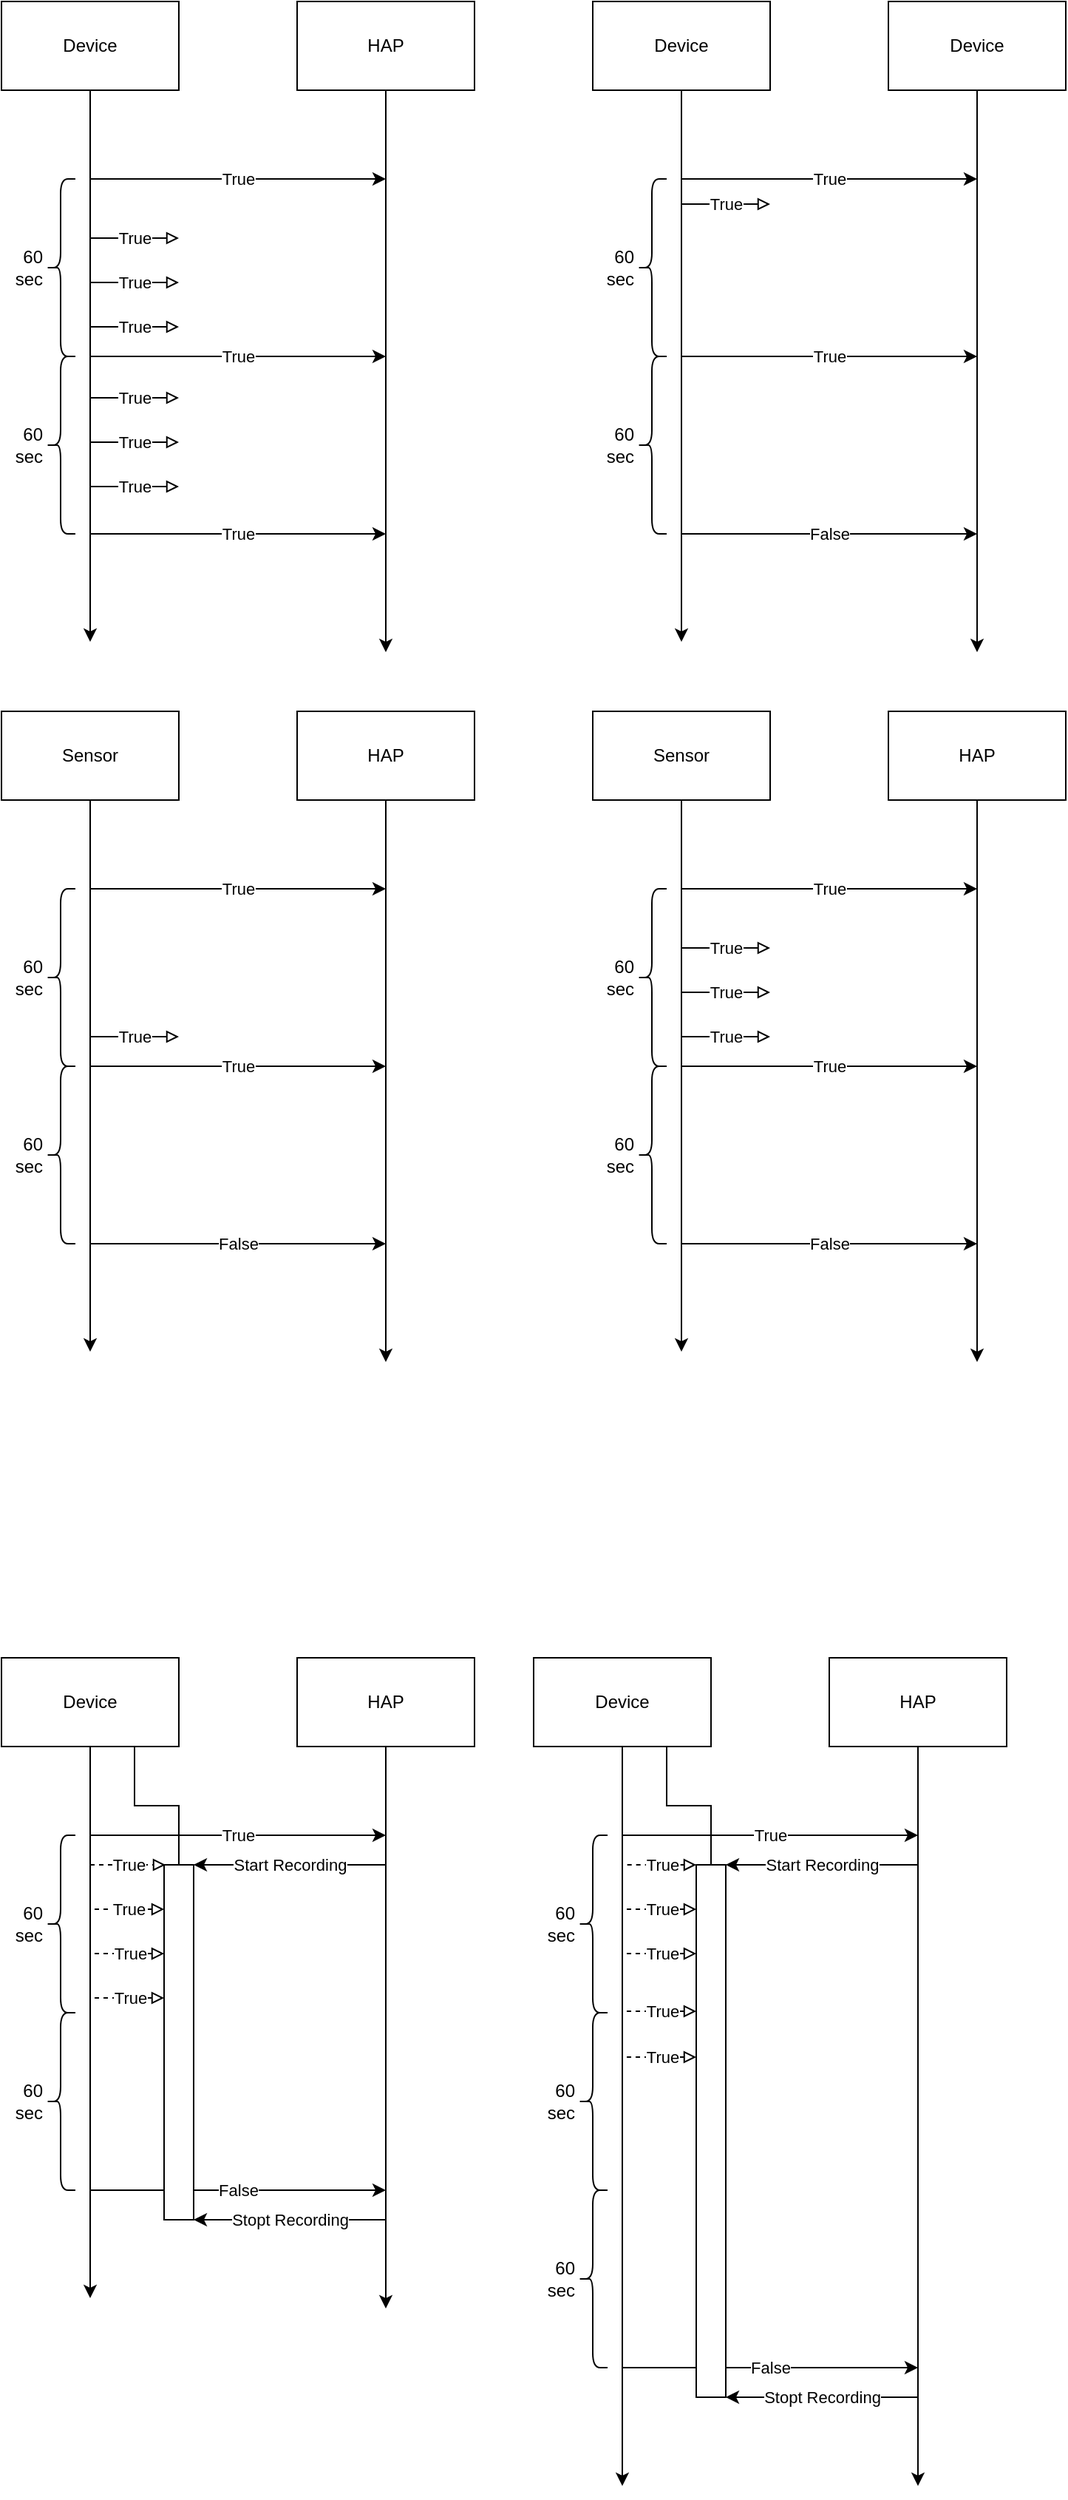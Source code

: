 <mxfile version="27.0.6">
  <diagram name="페이지-1" id="snakraEbUamg-9bQZh6m">
    <mxGraphModel dx="2066" dy="1111" grid="1" gridSize="10" guides="1" tooltips="1" connect="1" arrows="1" fold="1" page="1" pageScale="1" pageWidth="827" pageHeight="1169" math="0" shadow="0">
      <root>
        <mxCell id="0" />
        <mxCell id="1" parent="0" />
        <mxCell id="x9wjb2KHrmEYlh3jh8Zj-3" style="edgeStyle=orthogonalEdgeStyle;rounded=0;orthogonalLoop=1;jettySize=auto;html=1;exitX=0.5;exitY=1;exitDx=0;exitDy=0;" parent="1" source="x9wjb2KHrmEYlh3jh8Zj-1" edge="1">
          <mxGeometry relative="1" as="geometry">
            <mxPoint x="140" y="513" as="targetPoint" />
          </mxGeometry>
        </mxCell>
        <mxCell id="x9wjb2KHrmEYlh3jh8Zj-1" value="Device" style="rounded=0;whiteSpace=wrap;html=1;" parent="1" vertex="1">
          <mxGeometry x="80" y="80" width="120" height="60" as="geometry" />
        </mxCell>
        <mxCell id="x9wjb2KHrmEYlh3jh8Zj-4" style="edgeStyle=orthogonalEdgeStyle;rounded=0;orthogonalLoop=1;jettySize=auto;html=1;exitX=0.5;exitY=1;exitDx=0;exitDy=0;" parent="1" source="x9wjb2KHrmEYlh3jh8Zj-2" edge="1">
          <mxGeometry relative="1" as="geometry">
            <mxPoint x="340" y="520" as="targetPoint" />
          </mxGeometry>
        </mxCell>
        <mxCell id="x9wjb2KHrmEYlh3jh8Zj-2" value="HAP" style="rounded=0;whiteSpace=wrap;html=1;" parent="1" vertex="1">
          <mxGeometry x="280" y="80" width="120" height="60" as="geometry" />
        </mxCell>
        <mxCell id="x9wjb2KHrmEYlh3jh8Zj-6" value="True" style="endArrow=classic;html=1;rounded=0;" parent="1" edge="1">
          <mxGeometry width="50" height="50" relative="1" as="geometry">
            <mxPoint x="140" y="200" as="sourcePoint" />
            <mxPoint x="340" y="200" as="targetPoint" />
          </mxGeometry>
        </mxCell>
        <mxCell id="x9wjb2KHrmEYlh3jh8Zj-7" value="60 sec" style="shape=curlyBracket;whiteSpace=wrap;html=1;rounded=1;labelPosition=left;verticalLabelPosition=middle;align=right;verticalAlign=middle;" parent="1" vertex="1">
          <mxGeometry x="110" y="200" width="20" height="120" as="geometry" />
        </mxCell>
        <mxCell id="x9wjb2KHrmEYlh3jh8Zj-8" value="True" style="endArrow=block;html=1;rounded=0;endFill=0;" parent="1" edge="1">
          <mxGeometry width="50" height="50" relative="1" as="geometry">
            <mxPoint x="140" y="240" as="sourcePoint" />
            <mxPoint x="200" y="240" as="targetPoint" />
          </mxGeometry>
        </mxCell>
        <mxCell id="x9wjb2KHrmEYlh3jh8Zj-9" value="True" style="endArrow=block;html=1;rounded=0;strokeColor=default;align=center;verticalAlign=middle;fontFamily=Helvetica;fontSize=11;fontColor=default;labelBackgroundColor=default;endFill=0;" parent="1" edge="1">
          <mxGeometry width="50" height="50" relative="1" as="geometry">
            <mxPoint x="140" y="270" as="sourcePoint" />
            <mxPoint x="200" y="270" as="targetPoint" />
          </mxGeometry>
        </mxCell>
        <mxCell id="x9wjb2KHrmEYlh3jh8Zj-10" value="True" style="endArrow=block;html=1;rounded=0;strokeColor=default;align=center;verticalAlign=middle;fontFamily=Helvetica;fontSize=11;fontColor=default;labelBackgroundColor=default;endFill=0;" parent="1" edge="1">
          <mxGeometry width="50" height="50" relative="1" as="geometry">
            <mxPoint x="140" y="300" as="sourcePoint" />
            <mxPoint x="200" y="300" as="targetPoint" />
          </mxGeometry>
        </mxCell>
        <mxCell id="x9wjb2KHrmEYlh3jh8Zj-11" value="True" style="endArrow=classic;html=1;rounded=0;" parent="1" edge="1">
          <mxGeometry width="50" height="50" relative="1" as="geometry">
            <mxPoint x="140" y="320" as="sourcePoint" />
            <mxPoint x="340" y="320" as="targetPoint" />
          </mxGeometry>
        </mxCell>
        <mxCell id="x9wjb2KHrmEYlh3jh8Zj-12" value="60 sec" style="shape=curlyBracket;whiteSpace=wrap;html=1;rounded=1;labelPosition=left;verticalLabelPosition=middle;align=right;verticalAlign=middle;" parent="1" vertex="1">
          <mxGeometry x="110" y="320" width="20" height="120" as="geometry" />
        </mxCell>
        <mxCell id="x9wjb2KHrmEYlh3jh8Zj-13" value="True" style="endArrow=block;html=1;rounded=0;strokeColor=default;align=center;verticalAlign=middle;fontFamily=Helvetica;fontSize=11;fontColor=default;labelBackgroundColor=default;endFill=0;" parent="1" edge="1">
          <mxGeometry width="50" height="50" relative="1" as="geometry">
            <mxPoint x="140" y="348" as="sourcePoint" />
            <mxPoint x="200" y="348" as="targetPoint" />
          </mxGeometry>
        </mxCell>
        <mxCell id="x9wjb2KHrmEYlh3jh8Zj-14" value="True" style="endArrow=block;html=1;rounded=0;strokeColor=default;align=center;verticalAlign=middle;fontFamily=Helvetica;fontSize=11;fontColor=default;labelBackgroundColor=default;endFill=0;" parent="1" edge="1">
          <mxGeometry width="50" height="50" relative="1" as="geometry">
            <mxPoint x="140" y="378" as="sourcePoint" />
            <mxPoint x="200" y="378" as="targetPoint" />
          </mxGeometry>
        </mxCell>
        <mxCell id="x9wjb2KHrmEYlh3jh8Zj-15" value="True" style="endArrow=block;html=1;rounded=0;strokeColor=default;align=center;verticalAlign=middle;fontFamily=Helvetica;fontSize=11;fontColor=default;labelBackgroundColor=default;endFill=0;" parent="1" edge="1">
          <mxGeometry width="50" height="50" relative="1" as="geometry">
            <mxPoint x="140" y="408" as="sourcePoint" />
            <mxPoint x="200" y="408" as="targetPoint" />
          </mxGeometry>
        </mxCell>
        <mxCell id="x9wjb2KHrmEYlh3jh8Zj-17" style="edgeStyle=orthogonalEdgeStyle;rounded=0;orthogonalLoop=1;jettySize=auto;html=1;exitX=0.5;exitY=1;exitDx=0;exitDy=0;" parent="1" source="x9wjb2KHrmEYlh3jh8Zj-18" edge="1">
          <mxGeometry relative="1" as="geometry">
            <mxPoint x="140" y="993" as="targetPoint" />
          </mxGeometry>
        </mxCell>
        <mxCell id="x9wjb2KHrmEYlh3jh8Zj-18" value="Sensor" style="rounded=0;whiteSpace=wrap;html=1;" parent="1" vertex="1">
          <mxGeometry x="80" y="560" width="120" height="60" as="geometry" />
        </mxCell>
        <mxCell id="x9wjb2KHrmEYlh3jh8Zj-19" style="edgeStyle=orthogonalEdgeStyle;rounded=0;orthogonalLoop=1;jettySize=auto;html=1;exitX=0.5;exitY=1;exitDx=0;exitDy=0;" parent="1" source="x9wjb2KHrmEYlh3jh8Zj-20" edge="1">
          <mxGeometry relative="1" as="geometry">
            <mxPoint x="340" y="1000" as="targetPoint" />
          </mxGeometry>
        </mxCell>
        <mxCell id="x9wjb2KHrmEYlh3jh8Zj-20" value="HAP" style="rounded=0;whiteSpace=wrap;html=1;" parent="1" vertex="1">
          <mxGeometry x="280" y="560" width="120" height="60" as="geometry" />
        </mxCell>
        <mxCell id="x9wjb2KHrmEYlh3jh8Zj-21" value="True" style="endArrow=classic;html=1;rounded=0;" parent="1" edge="1">
          <mxGeometry width="50" height="50" relative="1" as="geometry">
            <mxPoint x="140" y="680" as="sourcePoint" />
            <mxPoint x="340" y="680" as="targetPoint" />
          </mxGeometry>
        </mxCell>
        <mxCell id="x9wjb2KHrmEYlh3jh8Zj-22" value="60 sec" style="shape=curlyBracket;whiteSpace=wrap;html=1;rounded=1;labelPosition=left;verticalLabelPosition=middle;align=right;verticalAlign=middle;" parent="1" vertex="1">
          <mxGeometry x="110" y="680" width="20" height="120" as="geometry" />
        </mxCell>
        <mxCell id="x9wjb2KHrmEYlh3jh8Zj-25" value="True" style="endArrow=block;html=1;rounded=0;strokeColor=default;align=center;verticalAlign=middle;fontFamily=Helvetica;fontSize=11;fontColor=default;labelBackgroundColor=default;endFill=0;" parent="1" edge="1">
          <mxGeometry width="50" height="50" relative="1" as="geometry">
            <mxPoint x="140" y="780" as="sourcePoint" />
            <mxPoint x="200" y="780" as="targetPoint" />
          </mxGeometry>
        </mxCell>
        <mxCell id="x9wjb2KHrmEYlh3jh8Zj-26" value="True" style="endArrow=classic;html=1;rounded=0;" parent="1" edge="1">
          <mxGeometry width="50" height="50" relative="1" as="geometry">
            <mxPoint x="140" y="800" as="sourcePoint" />
            <mxPoint x="340" y="800" as="targetPoint" />
          </mxGeometry>
        </mxCell>
        <mxCell id="x9wjb2KHrmEYlh3jh8Zj-27" value="60 sec" style="shape=curlyBracket;whiteSpace=wrap;html=1;rounded=1;labelPosition=left;verticalLabelPosition=middle;align=right;verticalAlign=middle;" parent="1" vertex="1">
          <mxGeometry x="110" y="800" width="20" height="120" as="geometry" />
        </mxCell>
        <mxCell id="x9wjb2KHrmEYlh3jh8Zj-31" value="True" style="endArrow=classic;html=1;rounded=0;" parent="1" edge="1">
          <mxGeometry width="50" height="50" relative="1" as="geometry">
            <mxPoint x="140" y="440" as="sourcePoint" />
            <mxPoint x="340" y="440" as="targetPoint" />
          </mxGeometry>
        </mxCell>
        <mxCell id="x9wjb2KHrmEYlh3jh8Zj-32" value="False" style="endArrow=classic;html=1;rounded=0;" parent="1" edge="1">
          <mxGeometry width="50" height="50" relative="1" as="geometry">
            <mxPoint x="140" y="920" as="sourcePoint" />
            <mxPoint x="340" y="920" as="targetPoint" />
          </mxGeometry>
        </mxCell>
        <mxCell id="x9wjb2KHrmEYlh3jh8Zj-33" style="edgeStyle=orthogonalEdgeStyle;rounded=0;orthogonalLoop=1;jettySize=auto;html=1;exitX=0.5;exitY=1;exitDx=0;exitDy=0;" parent="1" source="x9wjb2KHrmEYlh3jh8Zj-34" edge="1">
          <mxGeometry relative="1" as="geometry">
            <mxPoint x="540" y="513" as="targetPoint" />
          </mxGeometry>
        </mxCell>
        <mxCell id="x9wjb2KHrmEYlh3jh8Zj-34" value="Device" style="rounded=0;whiteSpace=wrap;html=1;" parent="1" vertex="1">
          <mxGeometry x="480" y="80" width="120" height="60" as="geometry" />
        </mxCell>
        <mxCell id="x9wjb2KHrmEYlh3jh8Zj-35" style="edgeStyle=orthogonalEdgeStyle;rounded=0;orthogonalLoop=1;jettySize=auto;html=1;exitX=0.5;exitY=1;exitDx=0;exitDy=0;" parent="1" source="x9wjb2KHrmEYlh3jh8Zj-36" edge="1">
          <mxGeometry relative="1" as="geometry">
            <mxPoint x="740" y="520" as="targetPoint" />
          </mxGeometry>
        </mxCell>
        <mxCell id="x9wjb2KHrmEYlh3jh8Zj-36" value="Device" style="rounded=0;whiteSpace=wrap;html=1;" parent="1" vertex="1">
          <mxGeometry x="680" y="80" width="120" height="60" as="geometry" />
        </mxCell>
        <mxCell id="x9wjb2KHrmEYlh3jh8Zj-37" value="True" style="endArrow=classic;html=1;rounded=0;" parent="1" edge="1">
          <mxGeometry width="50" height="50" relative="1" as="geometry">
            <mxPoint x="540" y="200" as="sourcePoint" />
            <mxPoint x="740" y="200" as="targetPoint" />
          </mxGeometry>
        </mxCell>
        <mxCell id="x9wjb2KHrmEYlh3jh8Zj-38" value="60 sec" style="shape=curlyBracket;whiteSpace=wrap;html=1;rounded=1;labelPosition=left;verticalLabelPosition=middle;align=right;verticalAlign=middle;" parent="1" vertex="1">
          <mxGeometry x="510" y="200" width="20" height="120" as="geometry" />
        </mxCell>
        <mxCell id="x9wjb2KHrmEYlh3jh8Zj-39" value="True" style="endArrow=block;html=1;rounded=0;endFill=0;" parent="1" edge="1">
          <mxGeometry width="50" height="50" relative="1" as="geometry">
            <mxPoint x="540" y="217" as="sourcePoint" />
            <mxPoint x="600" y="217" as="targetPoint" />
          </mxGeometry>
        </mxCell>
        <mxCell id="x9wjb2KHrmEYlh3jh8Zj-42" value="True" style="endArrow=classic;html=1;rounded=0;" parent="1" edge="1">
          <mxGeometry width="50" height="50" relative="1" as="geometry">
            <mxPoint x="540" y="320" as="sourcePoint" />
            <mxPoint x="740" y="320" as="targetPoint" />
          </mxGeometry>
        </mxCell>
        <mxCell id="x9wjb2KHrmEYlh3jh8Zj-43" value="60 sec" style="shape=curlyBracket;whiteSpace=wrap;html=1;rounded=1;labelPosition=left;verticalLabelPosition=middle;align=right;verticalAlign=middle;" parent="1" vertex="1">
          <mxGeometry x="510" y="320" width="20" height="120" as="geometry" />
        </mxCell>
        <mxCell id="x9wjb2KHrmEYlh3jh8Zj-47" value="False" style="endArrow=classic;html=1;rounded=0;" parent="1" edge="1">
          <mxGeometry width="50" height="50" relative="1" as="geometry">
            <mxPoint x="540" y="440" as="sourcePoint" />
            <mxPoint x="740" y="440" as="targetPoint" />
          </mxGeometry>
        </mxCell>
        <mxCell id="x9wjb2KHrmEYlh3jh8Zj-48" style="edgeStyle=orthogonalEdgeStyle;rounded=0;orthogonalLoop=1;jettySize=auto;html=1;exitX=0.5;exitY=1;exitDx=0;exitDy=0;" parent="1" source="x9wjb2KHrmEYlh3jh8Zj-49" edge="1">
          <mxGeometry relative="1" as="geometry">
            <mxPoint x="540" y="993" as="targetPoint" />
          </mxGeometry>
        </mxCell>
        <mxCell id="x9wjb2KHrmEYlh3jh8Zj-49" value="Sensor" style="rounded=0;whiteSpace=wrap;html=1;" parent="1" vertex="1">
          <mxGeometry x="480" y="560" width="120" height="60" as="geometry" />
        </mxCell>
        <mxCell id="x9wjb2KHrmEYlh3jh8Zj-50" style="edgeStyle=orthogonalEdgeStyle;rounded=0;orthogonalLoop=1;jettySize=auto;html=1;exitX=0.5;exitY=1;exitDx=0;exitDy=0;" parent="1" source="x9wjb2KHrmEYlh3jh8Zj-51" edge="1">
          <mxGeometry relative="1" as="geometry">
            <mxPoint x="740" y="1000" as="targetPoint" />
          </mxGeometry>
        </mxCell>
        <mxCell id="x9wjb2KHrmEYlh3jh8Zj-51" value="HAP" style="rounded=0;whiteSpace=wrap;html=1;" parent="1" vertex="1">
          <mxGeometry x="680" y="560" width="120" height="60" as="geometry" />
        </mxCell>
        <mxCell id="x9wjb2KHrmEYlh3jh8Zj-52" value="True" style="endArrow=classic;html=1;rounded=0;" parent="1" edge="1">
          <mxGeometry width="50" height="50" relative="1" as="geometry">
            <mxPoint x="540" y="680" as="sourcePoint" />
            <mxPoint x="740" y="680" as="targetPoint" />
          </mxGeometry>
        </mxCell>
        <mxCell id="x9wjb2KHrmEYlh3jh8Zj-53" value="60 sec" style="shape=curlyBracket;whiteSpace=wrap;html=1;rounded=1;labelPosition=left;verticalLabelPosition=middle;align=right;verticalAlign=middle;" parent="1" vertex="1">
          <mxGeometry x="510" y="680" width="20" height="120" as="geometry" />
        </mxCell>
        <mxCell id="x9wjb2KHrmEYlh3jh8Zj-54" value="True" style="endArrow=block;html=1;rounded=0;endFill=0;" parent="1" edge="1">
          <mxGeometry width="50" height="50" relative="1" as="geometry">
            <mxPoint x="540" y="720" as="sourcePoint" />
            <mxPoint x="600" y="720" as="targetPoint" />
          </mxGeometry>
        </mxCell>
        <mxCell id="x9wjb2KHrmEYlh3jh8Zj-55" value="True" style="endArrow=block;html=1;rounded=0;strokeColor=default;align=center;verticalAlign=middle;fontFamily=Helvetica;fontSize=11;fontColor=default;labelBackgroundColor=default;endFill=0;" parent="1" edge="1">
          <mxGeometry width="50" height="50" relative="1" as="geometry">
            <mxPoint x="540" y="750" as="sourcePoint" />
            <mxPoint x="600" y="750" as="targetPoint" />
          </mxGeometry>
        </mxCell>
        <mxCell id="x9wjb2KHrmEYlh3jh8Zj-56" value="True" style="endArrow=block;html=1;rounded=0;strokeColor=default;align=center;verticalAlign=middle;fontFamily=Helvetica;fontSize=11;fontColor=default;labelBackgroundColor=default;endFill=0;" parent="1" edge="1">
          <mxGeometry width="50" height="50" relative="1" as="geometry">
            <mxPoint x="540" y="780" as="sourcePoint" />
            <mxPoint x="600" y="780" as="targetPoint" />
          </mxGeometry>
        </mxCell>
        <mxCell id="x9wjb2KHrmEYlh3jh8Zj-57" value="True" style="endArrow=classic;html=1;rounded=0;" parent="1" edge="1">
          <mxGeometry width="50" height="50" relative="1" as="geometry">
            <mxPoint x="540" y="800" as="sourcePoint" />
            <mxPoint x="740" y="800" as="targetPoint" />
          </mxGeometry>
        </mxCell>
        <mxCell id="x9wjb2KHrmEYlh3jh8Zj-58" value="60 sec" style="shape=curlyBracket;whiteSpace=wrap;html=1;rounded=1;labelPosition=left;verticalLabelPosition=middle;align=right;verticalAlign=middle;" parent="1" vertex="1">
          <mxGeometry x="510" y="800" width="20" height="120" as="geometry" />
        </mxCell>
        <mxCell id="x9wjb2KHrmEYlh3jh8Zj-59" value="False" style="endArrow=classic;html=1;rounded=0;" parent="1" edge="1">
          <mxGeometry width="50" height="50" relative="1" as="geometry">
            <mxPoint x="540" y="920" as="sourcePoint" />
            <mxPoint x="740" y="920" as="targetPoint" />
          </mxGeometry>
        </mxCell>
        <mxCell id="eXH10jSwRNwrpgn99h8I-3" style="edgeStyle=orthogonalEdgeStyle;rounded=0;orthogonalLoop=1;jettySize=auto;html=1;exitX=0.5;exitY=1;exitDx=0;exitDy=0;" edge="1" parent="1" source="eXH10jSwRNwrpgn99h8I-4">
          <mxGeometry relative="1" as="geometry">
            <mxPoint x="140" y="1633" as="targetPoint" />
          </mxGeometry>
        </mxCell>
        <mxCell id="eXH10jSwRNwrpgn99h8I-21" style="edgeStyle=orthogonalEdgeStyle;rounded=0;orthogonalLoop=1;jettySize=auto;html=1;exitX=0.75;exitY=1;exitDx=0;exitDy=0;entryX=0.5;entryY=0;entryDx=0;entryDy=0;endArrow=none;startFill=0;" edge="1" parent="1" source="eXH10jSwRNwrpgn99h8I-4" target="eXH10jSwRNwrpgn99h8I-18">
          <mxGeometry relative="1" as="geometry" />
        </mxCell>
        <mxCell id="eXH10jSwRNwrpgn99h8I-4" value="Device" style="rounded=0;whiteSpace=wrap;html=1;" vertex="1" parent="1">
          <mxGeometry x="80" y="1200" width="120" height="60" as="geometry" />
        </mxCell>
        <mxCell id="eXH10jSwRNwrpgn99h8I-5" style="edgeStyle=orthogonalEdgeStyle;rounded=0;orthogonalLoop=1;jettySize=auto;html=1;exitX=0.5;exitY=1;exitDx=0;exitDy=0;" edge="1" parent="1" source="eXH10jSwRNwrpgn99h8I-6">
          <mxGeometry relative="1" as="geometry">
            <mxPoint x="340" y="1640" as="targetPoint" />
          </mxGeometry>
        </mxCell>
        <mxCell id="eXH10jSwRNwrpgn99h8I-6" value="HAP" style="rounded=0;whiteSpace=wrap;html=1;" vertex="1" parent="1">
          <mxGeometry x="280" y="1200" width="120" height="60" as="geometry" />
        </mxCell>
        <mxCell id="eXH10jSwRNwrpgn99h8I-7" value="True" style="endArrow=classic;html=1;rounded=0;" edge="1" parent="1">
          <mxGeometry width="50" height="50" relative="1" as="geometry">
            <mxPoint x="140" y="1320" as="sourcePoint" />
            <mxPoint x="340" y="1320" as="targetPoint" />
          </mxGeometry>
        </mxCell>
        <mxCell id="eXH10jSwRNwrpgn99h8I-8" value="60 sec" style="shape=curlyBracket;whiteSpace=wrap;html=1;rounded=1;labelPosition=left;verticalLabelPosition=middle;align=right;verticalAlign=middle;" vertex="1" parent="1">
          <mxGeometry x="110" y="1320" width="20" height="120" as="geometry" />
        </mxCell>
        <mxCell id="eXH10jSwRNwrpgn99h8I-10" value="True" style="endArrow=block;html=1;rounded=0;strokeColor=default;align=center;verticalAlign=middle;fontFamily=Helvetica;fontSize=11;fontColor=default;labelBackgroundColor=default;endFill=0;dashed=1;entryX=-0.167;entryY=0.111;entryDx=0;entryDy=0;entryPerimeter=0;" edge="1" parent="1">
          <mxGeometry width="50" height="50" relative="1" as="geometry">
            <mxPoint x="140" y="1340" as="sourcePoint" />
            <mxPoint x="191.0" y="1340" as="targetPoint" />
          </mxGeometry>
        </mxCell>
        <mxCell id="eXH10jSwRNwrpgn99h8I-13" value="60 sec" style="shape=curlyBracket;whiteSpace=wrap;html=1;rounded=1;labelPosition=left;verticalLabelPosition=middle;align=right;verticalAlign=middle;" vertex="1" parent="1">
          <mxGeometry x="110" y="1440" width="20" height="120" as="geometry" />
        </mxCell>
        <mxCell id="eXH10jSwRNwrpgn99h8I-17" value="False" style="endArrow=classic;html=1;rounded=0;" edge="1" parent="1">
          <mxGeometry width="50" height="50" relative="1" as="geometry">
            <mxPoint x="140" y="1560" as="sourcePoint" />
            <mxPoint x="340" y="1560" as="targetPoint" />
          </mxGeometry>
        </mxCell>
        <mxCell id="eXH10jSwRNwrpgn99h8I-18" value="" style="rounded=0;whiteSpace=wrap;html=1;" vertex="1" parent="1">
          <mxGeometry x="190" y="1340" width="20" height="240" as="geometry" />
        </mxCell>
        <mxCell id="eXH10jSwRNwrpgn99h8I-19" value="Start Recording" style="endArrow=classic;html=1;rounded=0;entryX=1;entryY=0;entryDx=0;entryDy=0;" edge="1" parent="1" target="eXH10jSwRNwrpgn99h8I-18">
          <mxGeometry width="50" height="50" relative="1" as="geometry">
            <mxPoint x="340" y="1340" as="sourcePoint" />
            <mxPoint x="470" y="1500" as="targetPoint" />
          </mxGeometry>
        </mxCell>
        <mxCell id="eXH10jSwRNwrpgn99h8I-22" value="True" style="endArrow=block;html=1;rounded=0;strokeColor=default;align=center;verticalAlign=middle;fontFamily=Helvetica;fontSize=11;fontColor=default;labelBackgroundColor=default;endFill=0;dashed=1;entryX=-0.167;entryY=0.111;entryDx=0;entryDy=0;entryPerimeter=0;" edge="1" parent="1">
          <mxGeometry width="50" height="50" relative="1" as="geometry">
            <mxPoint x="143" y="1370" as="sourcePoint" />
            <mxPoint x="190" y="1370.02" as="targetPoint" />
          </mxGeometry>
        </mxCell>
        <mxCell id="eXH10jSwRNwrpgn99h8I-23" value="True" style="endArrow=block;html=1;rounded=0;strokeColor=default;align=center;verticalAlign=middle;fontFamily=Helvetica;fontSize=11;fontColor=default;labelBackgroundColor=default;endFill=0;dashed=1;entryX=-0.167;entryY=0.111;entryDx=0;entryDy=0;entryPerimeter=0;" edge="1" parent="1">
          <mxGeometry width="50" height="50" relative="1" as="geometry">
            <mxPoint x="143" y="1400.02" as="sourcePoint" />
            <mxPoint x="190" y="1400.02" as="targetPoint" />
          </mxGeometry>
        </mxCell>
        <mxCell id="eXH10jSwRNwrpgn99h8I-24" value="Stopt Recording" style="endArrow=classic;html=1;rounded=0;entryX=1;entryY=0;entryDx=0;entryDy=0;" edge="1" parent="1">
          <mxGeometry width="50" height="50" relative="1" as="geometry">
            <mxPoint x="340" y="1580" as="sourcePoint" />
            <mxPoint x="210" y="1580" as="targetPoint" />
          </mxGeometry>
        </mxCell>
        <mxCell id="eXH10jSwRNwrpgn99h8I-25" value="True" style="endArrow=block;html=1;rounded=0;strokeColor=default;align=center;verticalAlign=middle;fontFamily=Helvetica;fontSize=11;fontColor=default;labelBackgroundColor=default;endFill=0;dashed=1;entryX=-0.167;entryY=0.111;entryDx=0;entryDy=0;entryPerimeter=0;" edge="1" parent="1">
          <mxGeometry width="50" height="50" relative="1" as="geometry">
            <mxPoint x="143" y="1430" as="sourcePoint" />
            <mxPoint x="190" y="1430" as="targetPoint" />
          </mxGeometry>
        </mxCell>
        <mxCell id="eXH10jSwRNwrpgn99h8I-26" style="edgeStyle=orthogonalEdgeStyle;rounded=0;orthogonalLoop=1;jettySize=auto;html=1;exitX=0.5;exitY=1;exitDx=0;exitDy=0;" edge="1" parent="1" source="eXH10jSwRNwrpgn99h8I-28">
          <mxGeometry relative="1" as="geometry">
            <mxPoint x="500" y="1760" as="targetPoint" />
          </mxGeometry>
        </mxCell>
        <mxCell id="eXH10jSwRNwrpgn99h8I-27" style="edgeStyle=orthogonalEdgeStyle;rounded=0;orthogonalLoop=1;jettySize=auto;html=1;exitX=0.75;exitY=1;exitDx=0;exitDy=0;entryX=0.5;entryY=0;entryDx=0;entryDy=0;endArrow=none;startFill=0;" edge="1" parent="1" source="eXH10jSwRNwrpgn99h8I-28" target="eXH10jSwRNwrpgn99h8I-36">
          <mxGeometry relative="1" as="geometry" />
        </mxCell>
        <mxCell id="eXH10jSwRNwrpgn99h8I-28" value="Device" style="rounded=0;whiteSpace=wrap;html=1;" vertex="1" parent="1">
          <mxGeometry x="440" y="1200" width="120" height="60" as="geometry" />
        </mxCell>
        <mxCell id="eXH10jSwRNwrpgn99h8I-29" style="edgeStyle=orthogonalEdgeStyle;rounded=0;orthogonalLoop=1;jettySize=auto;html=1;exitX=0.5;exitY=1;exitDx=0;exitDy=0;" edge="1" parent="1" source="eXH10jSwRNwrpgn99h8I-30">
          <mxGeometry relative="1" as="geometry">
            <mxPoint x="700" y="1760" as="targetPoint" />
          </mxGeometry>
        </mxCell>
        <mxCell id="eXH10jSwRNwrpgn99h8I-30" value="HAP" style="rounded=0;whiteSpace=wrap;html=1;" vertex="1" parent="1">
          <mxGeometry x="640" y="1200" width="120" height="60" as="geometry" />
        </mxCell>
        <mxCell id="eXH10jSwRNwrpgn99h8I-31" value="True" style="endArrow=classic;html=1;rounded=0;" edge="1" parent="1">
          <mxGeometry width="50" height="50" relative="1" as="geometry">
            <mxPoint x="500" y="1320" as="sourcePoint" />
            <mxPoint x="700" y="1320" as="targetPoint" />
          </mxGeometry>
        </mxCell>
        <mxCell id="eXH10jSwRNwrpgn99h8I-32" value="60 sec" style="shape=curlyBracket;whiteSpace=wrap;html=1;rounded=1;labelPosition=left;verticalLabelPosition=middle;align=right;verticalAlign=middle;" vertex="1" parent="1">
          <mxGeometry x="470" y="1320" width="20" height="120" as="geometry" />
        </mxCell>
        <mxCell id="eXH10jSwRNwrpgn99h8I-33" value="True" style="endArrow=block;html=1;rounded=0;strokeColor=default;align=center;verticalAlign=middle;fontFamily=Helvetica;fontSize=11;fontColor=default;labelBackgroundColor=default;endFill=0;dashed=1;entryX=-0.167;entryY=0.111;entryDx=0;entryDy=0;entryPerimeter=0;" edge="1" parent="1">
          <mxGeometry width="50" height="50" relative="1" as="geometry">
            <mxPoint x="503.34" y="1340.02" as="sourcePoint" />
            <mxPoint x="550.0" y="1340" as="targetPoint" />
          </mxGeometry>
        </mxCell>
        <mxCell id="eXH10jSwRNwrpgn99h8I-34" value="60 sec" style="shape=curlyBracket;whiteSpace=wrap;html=1;rounded=1;labelPosition=left;verticalLabelPosition=middle;align=right;verticalAlign=middle;" vertex="1" parent="1">
          <mxGeometry x="470" y="1440" width="20" height="120" as="geometry" />
        </mxCell>
        <mxCell id="eXH10jSwRNwrpgn99h8I-35" value="False" style="endArrow=classic;html=1;rounded=0;" edge="1" parent="1">
          <mxGeometry width="50" height="50" relative="1" as="geometry">
            <mxPoint x="500" y="1680" as="sourcePoint" />
            <mxPoint x="700" y="1680" as="targetPoint" />
          </mxGeometry>
        </mxCell>
        <mxCell id="eXH10jSwRNwrpgn99h8I-36" value="" style="rounded=0;whiteSpace=wrap;html=1;" vertex="1" parent="1">
          <mxGeometry x="550" y="1340" width="20" height="360" as="geometry" />
        </mxCell>
        <mxCell id="eXH10jSwRNwrpgn99h8I-37" value="Start Recording" style="endArrow=classic;html=1;rounded=0;entryX=1;entryY=0;entryDx=0;entryDy=0;" edge="1" parent="1" target="eXH10jSwRNwrpgn99h8I-36">
          <mxGeometry width="50" height="50" relative="1" as="geometry">
            <mxPoint x="700" y="1340" as="sourcePoint" />
            <mxPoint x="830" y="1500" as="targetPoint" />
          </mxGeometry>
        </mxCell>
        <mxCell id="eXH10jSwRNwrpgn99h8I-38" value="True" style="endArrow=block;html=1;rounded=0;strokeColor=default;align=center;verticalAlign=middle;fontFamily=Helvetica;fontSize=11;fontColor=default;labelBackgroundColor=default;endFill=0;dashed=1;entryX=-0.167;entryY=0.111;entryDx=0;entryDy=0;entryPerimeter=0;" edge="1" parent="1">
          <mxGeometry width="50" height="50" relative="1" as="geometry">
            <mxPoint x="503" y="1370.02" as="sourcePoint" />
            <mxPoint x="550" y="1370.02" as="targetPoint" />
          </mxGeometry>
        </mxCell>
        <mxCell id="eXH10jSwRNwrpgn99h8I-39" value="True" style="endArrow=block;html=1;rounded=0;strokeColor=default;align=center;verticalAlign=middle;fontFamily=Helvetica;fontSize=11;fontColor=default;labelBackgroundColor=default;endFill=0;dashed=1;entryX=-0.167;entryY=0.111;entryDx=0;entryDy=0;entryPerimeter=0;" edge="1" parent="1">
          <mxGeometry width="50" height="50" relative="1" as="geometry">
            <mxPoint x="503" y="1400.02" as="sourcePoint" />
            <mxPoint x="550" y="1400.02" as="targetPoint" />
          </mxGeometry>
        </mxCell>
        <mxCell id="eXH10jSwRNwrpgn99h8I-40" value="Stopt Recording" style="endArrow=classic;html=1;rounded=0;entryX=1;entryY=0;entryDx=0;entryDy=0;" edge="1" parent="1">
          <mxGeometry width="50" height="50" relative="1" as="geometry">
            <mxPoint x="700" y="1700" as="sourcePoint" />
            <mxPoint x="570" y="1700" as="targetPoint" />
          </mxGeometry>
        </mxCell>
        <mxCell id="eXH10jSwRNwrpgn99h8I-41" value="True" style="endArrow=block;html=1;rounded=0;strokeColor=default;align=center;verticalAlign=middle;fontFamily=Helvetica;fontSize=11;fontColor=default;labelBackgroundColor=default;endFill=0;dashed=1;entryX=-0.167;entryY=0.111;entryDx=0;entryDy=0;entryPerimeter=0;" edge="1" parent="1">
          <mxGeometry width="50" height="50" relative="1" as="geometry">
            <mxPoint x="503" y="1439" as="sourcePoint" />
            <mxPoint x="550" y="1439" as="targetPoint" />
          </mxGeometry>
        </mxCell>
        <mxCell id="eXH10jSwRNwrpgn99h8I-42" value="True" style="endArrow=block;html=1;rounded=0;strokeColor=default;align=center;verticalAlign=middle;fontFamily=Helvetica;fontSize=11;fontColor=default;labelBackgroundColor=default;endFill=0;dashed=1;entryX=-0.167;entryY=0.111;entryDx=0;entryDy=0;entryPerimeter=0;" edge="1" parent="1">
          <mxGeometry width="50" height="50" relative="1" as="geometry">
            <mxPoint x="503" y="1470" as="sourcePoint" />
            <mxPoint x="550" y="1470" as="targetPoint" />
          </mxGeometry>
        </mxCell>
        <mxCell id="eXH10jSwRNwrpgn99h8I-43" value="60 sec" style="shape=curlyBracket;whiteSpace=wrap;html=1;rounded=1;labelPosition=left;verticalLabelPosition=middle;align=right;verticalAlign=middle;" vertex="1" parent="1">
          <mxGeometry x="470" y="1560" width="20" height="120" as="geometry" />
        </mxCell>
      </root>
    </mxGraphModel>
  </diagram>
</mxfile>
